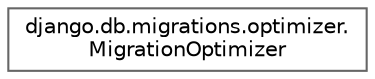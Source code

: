 digraph "Graphical Class Hierarchy"
{
 // LATEX_PDF_SIZE
  bgcolor="transparent";
  edge [fontname=Helvetica,fontsize=10,labelfontname=Helvetica,labelfontsize=10];
  node [fontname=Helvetica,fontsize=10,shape=box,height=0.2,width=0.4];
  rankdir="LR";
  Node0 [id="Node000000",label="django.db.migrations.optimizer.\lMigrationOptimizer",height=0.2,width=0.4,color="grey40", fillcolor="white", style="filled",URL="$classdjango_1_1db_1_1migrations_1_1optimizer_1_1_migration_optimizer.html",tooltip=" "];
}
